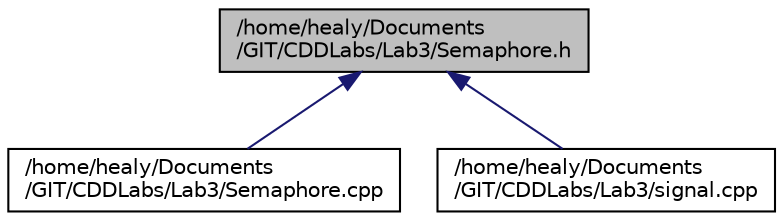 digraph "/home/healy/Documents/GIT/CDDLabs/Lab3/Semaphore.h"
{
  edge [fontname="Helvetica",fontsize="10",labelfontname="Helvetica",labelfontsize="10"];
  node [fontname="Helvetica",fontsize="10",shape=record];
  Node1 [label="/home/healy/Documents\l/GIT/CDDLabs/Lab3/Semaphore.h",height=0.2,width=0.4,color="black", fillcolor="grey75", style="filled", fontcolor="black"];
  Node1 -> Node2 [dir="back",color="midnightblue",fontsize="10",style="solid"];
  Node2 [label="/home/healy/Documents\l/GIT/CDDLabs/Lab3/Semaphore.cpp",height=0.2,width=0.4,color="black", fillcolor="white", style="filled",URL="$_semaphore_8cpp.html"];
  Node1 -> Node3 [dir="back",color="midnightblue",fontsize="10",style="solid"];
  Node3 [label="/home/healy/Documents\l/GIT/CDDLabs/Lab3/signal.cpp",height=0.2,width=0.4,color="black", fillcolor="white", style="filled",URL="$signal_8cpp.html"];
}
